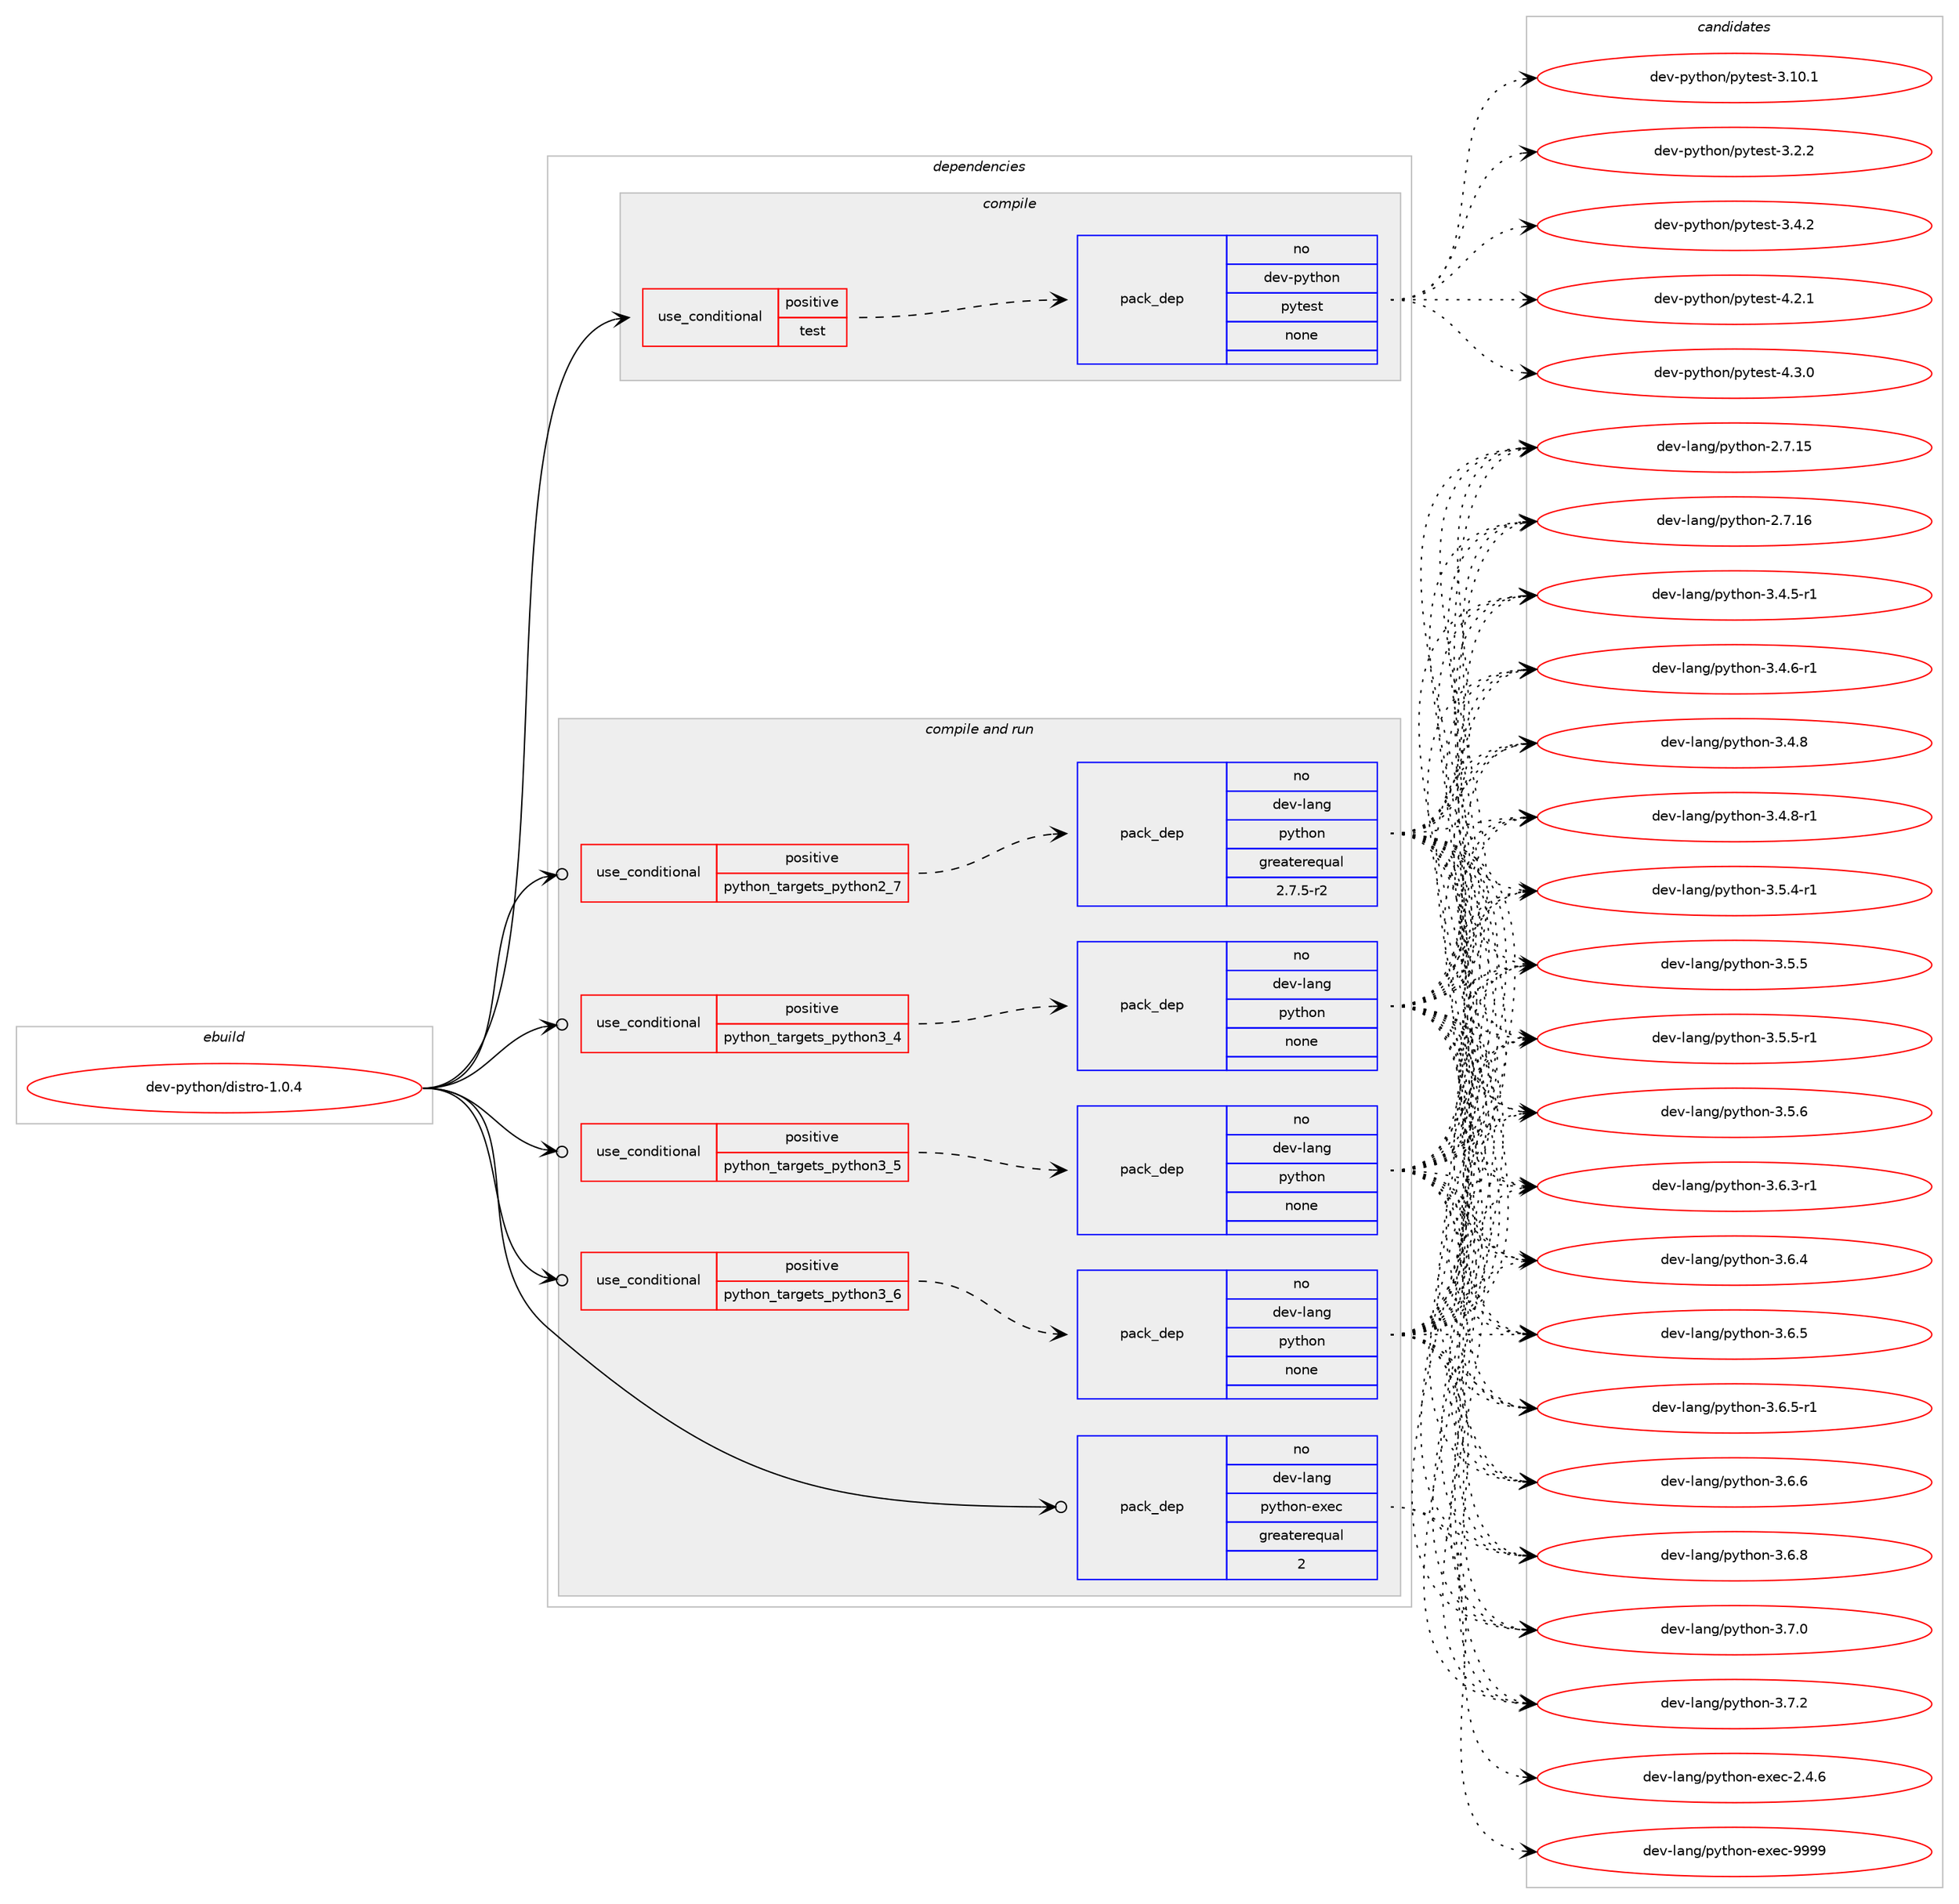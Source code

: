 digraph prolog {

# *************
# Graph options
# *************

newrank=true;
concentrate=true;
compound=true;
graph [rankdir=LR,fontname=Helvetica,fontsize=10,ranksep=1.5];#, ranksep=2.5, nodesep=0.2];
edge  [arrowhead=vee];
node  [fontname=Helvetica,fontsize=10];

# **********
# The ebuild
# **********

subgraph cluster_leftcol {
color=gray;
rank=same;
label=<<i>ebuild</i>>;
id [label="dev-python/distro-1.0.4", color=red, width=4, href="../dev-python/distro-1.0.4.svg"];
}

# ****************
# The dependencies
# ****************

subgraph cluster_midcol {
color=gray;
label=<<i>dependencies</i>>;
subgraph cluster_compile {
fillcolor="#eeeeee";
style=filled;
label=<<i>compile</i>>;
subgraph cond373283 {
dependency1406012 [label=<<TABLE BORDER="0" CELLBORDER="1" CELLSPACING="0" CELLPADDING="4"><TR><TD ROWSPAN="3" CELLPADDING="10">use_conditional</TD></TR><TR><TD>positive</TD></TR><TR><TD>test</TD></TR></TABLE>>, shape=none, color=red];
subgraph pack1009473 {
dependency1406013 [label=<<TABLE BORDER="0" CELLBORDER="1" CELLSPACING="0" CELLPADDING="4" WIDTH="220"><TR><TD ROWSPAN="6" CELLPADDING="30">pack_dep</TD></TR><TR><TD WIDTH="110">no</TD></TR><TR><TD>dev-python</TD></TR><TR><TD>pytest</TD></TR><TR><TD>none</TD></TR><TR><TD></TD></TR></TABLE>>, shape=none, color=blue];
}
dependency1406012:e -> dependency1406013:w [weight=20,style="dashed",arrowhead="vee"];
}
id:e -> dependency1406012:w [weight=20,style="solid",arrowhead="vee"];
}
subgraph cluster_compileandrun {
fillcolor="#eeeeee";
style=filled;
label=<<i>compile and run</i>>;
subgraph cond373284 {
dependency1406014 [label=<<TABLE BORDER="0" CELLBORDER="1" CELLSPACING="0" CELLPADDING="4"><TR><TD ROWSPAN="3" CELLPADDING="10">use_conditional</TD></TR><TR><TD>positive</TD></TR><TR><TD>python_targets_python2_7</TD></TR></TABLE>>, shape=none, color=red];
subgraph pack1009474 {
dependency1406015 [label=<<TABLE BORDER="0" CELLBORDER="1" CELLSPACING="0" CELLPADDING="4" WIDTH="220"><TR><TD ROWSPAN="6" CELLPADDING="30">pack_dep</TD></TR><TR><TD WIDTH="110">no</TD></TR><TR><TD>dev-lang</TD></TR><TR><TD>python</TD></TR><TR><TD>greaterequal</TD></TR><TR><TD>2.7.5-r2</TD></TR></TABLE>>, shape=none, color=blue];
}
dependency1406014:e -> dependency1406015:w [weight=20,style="dashed",arrowhead="vee"];
}
id:e -> dependency1406014:w [weight=20,style="solid",arrowhead="odotvee"];
subgraph cond373285 {
dependency1406016 [label=<<TABLE BORDER="0" CELLBORDER="1" CELLSPACING="0" CELLPADDING="4"><TR><TD ROWSPAN="3" CELLPADDING="10">use_conditional</TD></TR><TR><TD>positive</TD></TR><TR><TD>python_targets_python3_4</TD></TR></TABLE>>, shape=none, color=red];
subgraph pack1009475 {
dependency1406017 [label=<<TABLE BORDER="0" CELLBORDER="1" CELLSPACING="0" CELLPADDING="4" WIDTH="220"><TR><TD ROWSPAN="6" CELLPADDING="30">pack_dep</TD></TR><TR><TD WIDTH="110">no</TD></TR><TR><TD>dev-lang</TD></TR><TR><TD>python</TD></TR><TR><TD>none</TD></TR><TR><TD></TD></TR></TABLE>>, shape=none, color=blue];
}
dependency1406016:e -> dependency1406017:w [weight=20,style="dashed",arrowhead="vee"];
}
id:e -> dependency1406016:w [weight=20,style="solid",arrowhead="odotvee"];
subgraph cond373286 {
dependency1406018 [label=<<TABLE BORDER="0" CELLBORDER="1" CELLSPACING="0" CELLPADDING="4"><TR><TD ROWSPAN="3" CELLPADDING="10">use_conditional</TD></TR><TR><TD>positive</TD></TR><TR><TD>python_targets_python3_5</TD></TR></TABLE>>, shape=none, color=red];
subgraph pack1009476 {
dependency1406019 [label=<<TABLE BORDER="0" CELLBORDER="1" CELLSPACING="0" CELLPADDING="4" WIDTH="220"><TR><TD ROWSPAN="6" CELLPADDING="30">pack_dep</TD></TR><TR><TD WIDTH="110">no</TD></TR><TR><TD>dev-lang</TD></TR><TR><TD>python</TD></TR><TR><TD>none</TD></TR><TR><TD></TD></TR></TABLE>>, shape=none, color=blue];
}
dependency1406018:e -> dependency1406019:w [weight=20,style="dashed",arrowhead="vee"];
}
id:e -> dependency1406018:w [weight=20,style="solid",arrowhead="odotvee"];
subgraph cond373287 {
dependency1406020 [label=<<TABLE BORDER="0" CELLBORDER="1" CELLSPACING="0" CELLPADDING="4"><TR><TD ROWSPAN="3" CELLPADDING="10">use_conditional</TD></TR><TR><TD>positive</TD></TR><TR><TD>python_targets_python3_6</TD></TR></TABLE>>, shape=none, color=red];
subgraph pack1009477 {
dependency1406021 [label=<<TABLE BORDER="0" CELLBORDER="1" CELLSPACING="0" CELLPADDING="4" WIDTH="220"><TR><TD ROWSPAN="6" CELLPADDING="30">pack_dep</TD></TR><TR><TD WIDTH="110">no</TD></TR><TR><TD>dev-lang</TD></TR><TR><TD>python</TD></TR><TR><TD>none</TD></TR><TR><TD></TD></TR></TABLE>>, shape=none, color=blue];
}
dependency1406020:e -> dependency1406021:w [weight=20,style="dashed",arrowhead="vee"];
}
id:e -> dependency1406020:w [weight=20,style="solid",arrowhead="odotvee"];
subgraph pack1009478 {
dependency1406022 [label=<<TABLE BORDER="0" CELLBORDER="1" CELLSPACING="0" CELLPADDING="4" WIDTH="220"><TR><TD ROWSPAN="6" CELLPADDING="30">pack_dep</TD></TR><TR><TD WIDTH="110">no</TD></TR><TR><TD>dev-lang</TD></TR><TR><TD>python-exec</TD></TR><TR><TD>greaterequal</TD></TR><TR><TD>2</TD></TR></TABLE>>, shape=none, color=blue];
}
id:e -> dependency1406022:w [weight=20,style="solid",arrowhead="odotvee"];
}
subgraph cluster_run {
fillcolor="#eeeeee";
style=filled;
label=<<i>run</i>>;
}
}

# **************
# The candidates
# **************

subgraph cluster_choices {
rank=same;
color=gray;
label=<<i>candidates</i>>;

subgraph choice1009473 {
color=black;
nodesep=1;
choice100101118451121211161041111104711212111610111511645514649484649 [label="dev-python/pytest-3.10.1", color=red, width=4,href="../dev-python/pytest-3.10.1.svg"];
choice1001011184511212111610411111047112121116101115116455146504650 [label="dev-python/pytest-3.2.2", color=red, width=4,href="../dev-python/pytest-3.2.2.svg"];
choice1001011184511212111610411111047112121116101115116455146524650 [label="dev-python/pytest-3.4.2", color=red, width=4,href="../dev-python/pytest-3.4.2.svg"];
choice1001011184511212111610411111047112121116101115116455246504649 [label="dev-python/pytest-4.2.1", color=red, width=4,href="../dev-python/pytest-4.2.1.svg"];
choice1001011184511212111610411111047112121116101115116455246514648 [label="dev-python/pytest-4.3.0", color=red, width=4,href="../dev-python/pytest-4.3.0.svg"];
dependency1406013:e -> choice100101118451121211161041111104711212111610111511645514649484649:w [style=dotted,weight="100"];
dependency1406013:e -> choice1001011184511212111610411111047112121116101115116455146504650:w [style=dotted,weight="100"];
dependency1406013:e -> choice1001011184511212111610411111047112121116101115116455146524650:w [style=dotted,weight="100"];
dependency1406013:e -> choice1001011184511212111610411111047112121116101115116455246504649:w [style=dotted,weight="100"];
dependency1406013:e -> choice1001011184511212111610411111047112121116101115116455246514648:w [style=dotted,weight="100"];
}
subgraph choice1009474 {
color=black;
nodesep=1;
choice10010111845108971101034711212111610411111045504655464953 [label="dev-lang/python-2.7.15", color=red, width=4,href="../dev-lang/python-2.7.15.svg"];
choice10010111845108971101034711212111610411111045504655464954 [label="dev-lang/python-2.7.16", color=red, width=4,href="../dev-lang/python-2.7.16.svg"];
choice1001011184510897110103471121211161041111104551465246534511449 [label="dev-lang/python-3.4.5-r1", color=red, width=4,href="../dev-lang/python-3.4.5-r1.svg"];
choice1001011184510897110103471121211161041111104551465246544511449 [label="dev-lang/python-3.4.6-r1", color=red, width=4,href="../dev-lang/python-3.4.6-r1.svg"];
choice100101118451089711010347112121116104111110455146524656 [label="dev-lang/python-3.4.8", color=red, width=4,href="../dev-lang/python-3.4.8.svg"];
choice1001011184510897110103471121211161041111104551465246564511449 [label="dev-lang/python-3.4.8-r1", color=red, width=4,href="../dev-lang/python-3.4.8-r1.svg"];
choice1001011184510897110103471121211161041111104551465346524511449 [label="dev-lang/python-3.5.4-r1", color=red, width=4,href="../dev-lang/python-3.5.4-r1.svg"];
choice100101118451089711010347112121116104111110455146534653 [label="dev-lang/python-3.5.5", color=red, width=4,href="../dev-lang/python-3.5.5.svg"];
choice1001011184510897110103471121211161041111104551465346534511449 [label="dev-lang/python-3.5.5-r1", color=red, width=4,href="../dev-lang/python-3.5.5-r1.svg"];
choice100101118451089711010347112121116104111110455146534654 [label="dev-lang/python-3.5.6", color=red, width=4,href="../dev-lang/python-3.5.6.svg"];
choice1001011184510897110103471121211161041111104551465446514511449 [label="dev-lang/python-3.6.3-r1", color=red, width=4,href="../dev-lang/python-3.6.3-r1.svg"];
choice100101118451089711010347112121116104111110455146544652 [label="dev-lang/python-3.6.4", color=red, width=4,href="../dev-lang/python-3.6.4.svg"];
choice100101118451089711010347112121116104111110455146544653 [label="dev-lang/python-3.6.5", color=red, width=4,href="../dev-lang/python-3.6.5.svg"];
choice1001011184510897110103471121211161041111104551465446534511449 [label="dev-lang/python-3.6.5-r1", color=red, width=4,href="../dev-lang/python-3.6.5-r1.svg"];
choice100101118451089711010347112121116104111110455146544654 [label="dev-lang/python-3.6.6", color=red, width=4,href="../dev-lang/python-3.6.6.svg"];
choice100101118451089711010347112121116104111110455146544656 [label="dev-lang/python-3.6.8", color=red, width=4,href="../dev-lang/python-3.6.8.svg"];
choice100101118451089711010347112121116104111110455146554648 [label="dev-lang/python-3.7.0", color=red, width=4,href="../dev-lang/python-3.7.0.svg"];
choice100101118451089711010347112121116104111110455146554650 [label="dev-lang/python-3.7.2", color=red, width=4,href="../dev-lang/python-3.7.2.svg"];
dependency1406015:e -> choice10010111845108971101034711212111610411111045504655464953:w [style=dotted,weight="100"];
dependency1406015:e -> choice10010111845108971101034711212111610411111045504655464954:w [style=dotted,weight="100"];
dependency1406015:e -> choice1001011184510897110103471121211161041111104551465246534511449:w [style=dotted,weight="100"];
dependency1406015:e -> choice1001011184510897110103471121211161041111104551465246544511449:w [style=dotted,weight="100"];
dependency1406015:e -> choice100101118451089711010347112121116104111110455146524656:w [style=dotted,weight="100"];
dependency1406015:e -> choice1001011184510897110103471121211161041111104551465246564511449:w [style=dotted,weight="100"];
dependency1406015:e -> choice1001011184510897110103471121211161041111104551465346524511449:w [style=dotted,weight="100"];
dependency1406015:e -> choice100101118451089711010347112121116104111110455146534653:w [style=dotted,weight="100"];
dependency1406015:e -> choice1001011184510897110103471121211161041111104551465346534511449:w [style=dotted,weight="100"];
dependency1406015:e -> choice100101118451089711010347112121116104111110455146534654:w [style=dotted,weight="100"];
dependency1406015:e -> choice1001011184510897110103471121211161041111104551465446514511449:w [style=dotted,weight="100"];
dependency1406015:e -> choice100101118451089711010347112121116104111110455146544652:w [style=dotted,weight="100"];
dependency1406015:e -> choice100101118451089711010347112121116104111110455146544653:w [style=dotted,weight="100"];
dependency1406015:e -> choice1001011184510897110103471121211161041111104551465446534511449:w [style=dotted,weight="100"];
dependency1406015:e -> choice100101118451089711010347112121116104111110455146544654:w [style=dotted,weight="100"];
dependency1406015:e -> choice100101118451089711010347112121116104111110455146544656:w [style=dotted,weight="100"];
dependency1406015:e -> choice100101118451089711010347112121116104111110455146554648:w [style=dotted,weight="100"];
dependency1406015:e -> choice100101118451089711010347112121116104111110455146554650:w [style=dotted,weight="100"];
}
subgraph choice1009475 {
color=black;
nodesep=1;
choice10010111845108971101034711212111610411111045504655464953 [label="dev-lang/python-2.7.15", color=red, width=4,href="../dev-lang/python-2.7.15.svg"];
choice10010111845108971101034711212111610411111045504655464954 [label="dev-lang/python-2.7.16", color=red, width=4,href="../dev-lang/python-2.7.16.svg"];
choice1001011184510897110103471121211161041111104551465246534511449 [label="dev-lang/python-3.4.5-r1", color=red, width=4,href="../dev-lang/python-3.4.5-r1.svg"];
choice1001011184510897110103471121211161041111104551465246544511449 [label="dev-lang/python-3.4.6-r1", color=red, width=4,href="../dev-lang/python-3.4.6-r1.svg"];
choice100101118451089711010347112121116104111110455146524656 [label="dev-lang/python-3.4.8", color=red, width=4,href="../dev-lang/python-3.4.8.svg"];
choice1001011184510897110103471121211161041111104551465246564511449 [label="dev-lang/python-3.4.8-r1", color=red, width=4,href="../dev-lang/python-3.4.8-r1.svg"];
choice1001011184510897110103471121211161041111104551465346524511449 [label="dev-lang/python-3.5.4-r1", color=red, width=4,href="../dev-lang/python-3.5.4-r1.svg"];
choice100101118451089711010347112121116104111110455146534653 [label="dev-lang/python-3.5.5", color=red, width=4,href="../dev-lang/python-3.5.5.svg"];
choice1001011184510897110103471121211161041111104551465346534511449 [label="dev-lang/python-3.5.5-r1", color=red, width=4,href="../dev-lang/python-3.5.5-r1.svg"];
choice100101118451089711010347112121116104111110455146534654 [label="dev-lang/python-3.5.6", color=red, width=4,href="../dev-lang/python-3.5.6.svg"];
choice1001011184510897110103471121211161041111104551465446514511449 [label="dev-lang/python-3.6.3-r1", color=red, width=4,href="../dev-lang/python-3.6.3-r1.svg"];
choice100101118451089711010347112121116104111110455146544652 [label="dev-lang/python-3.6.4", color=red, width=4,href="../dev-lang/python-3.6.4.svg"];
choice100101118451089711010347112121116104111110455146544653 [label="dev-lang/python-3.6.5", color=red, width=4,href="../dev-lang/python-3.6.5.svg"];
choice1001011184510897110103471121211161041111104551465446534511449 [label="dev-lang/python-3.6.5-r1", color=red, width=4,href="../dev-lang/python-3.6.5-r1.svg"];
choice100101118451089711010347112121116104111110455146544654 [label="dev-lang/python-3.6.6", color=red, width=4,href="../dev-lang/python-3.6.6.svg"];
choice100101118451089711010347112121116104111110455146544656 [label="dev-lang/python-3.6.8", color=red, width=4,href="../dev-lang/python-3.6.8.svg"];
choice100101118451089711010347112121116104111110455146554648 [label="dev-lang/python-3.7.0", color=red, width=4,href="../dev-lang/python-3.7.0.svg"];
choice100101118451089711010347112121116104111110455146554650 [label="dev-lang/python-3.7.2", color=red, width=4,href="../dev-lang/python-3.7.2.svg"];
dependency1406017:e -> choice10010111845108971101034711212111610411111045504655464953:w [style=dotted,weight="100"];
dependency1406017:e -> choice10010111845108971101034711212111610411111045504655464954:w [style=dotted,weight="100"];
dependency1406017:e -> choice1001011184510897110103471121211161041111104551465246534511449:w [style=dotted,weight="100"];
dependency1406017:e -> choice1001011184510897110103471121211161041111104551465246544511449:w [style=dotted,weight="100"];
dependency1406017:e -> choice100101118451089711010347112121116104111110455146524656:w [style=dotted,weight="100"];
dependency1406017:e -> choice1001011184510897110103471121211161041111104551465246564511449:w [style=dotted,weight="100"];
dependency1406017:e -> choice1001011184510897110103471121211161041111104551465346524511449:w [style=dotted,weight="100"];
dependency1406017:e -> choice100101118451089711010347112121116104111110455146534653:w [style=dotted,weight="100"];
dependency1406017:e -> choice1001011184510897110103471121211161041111104551465346534511449:w [style=dotted,weight="100"];
dependency1406017:e -> choice100101118451089711010347112121116104111110455146534654:w [style=dotted,weight="100"];
dependency1406017:e -> choice1001011184510897110103471121211161041111104551465446514511449:w [style=dotted,weight="100"];
dependency1406017:e -> choice100101118451089711010347112121116104111110455146544652:w [style=dotted,weight="100"];
dependency1406017:e -> choice100101118451089711010347112121116104111110455146544653:w [style=dotted,weight="100"];
dependency1406017:e -> choice1001011184510897110103471121211161041111104551465446534511449:w [style=dotted,weight="100"];
dependency1406017:e -> choice100101118451089711010347112121116104111110455146544654:w [style=dotted,weight="100"];
dependency1406017:e -> choice100101118451089711010347112121116104111110455146544656:w [style=dotted,weight="100"];
dependency1406017:e -> choice100101118451089711010347112121116104111110455146554648:w [style=dotted,weight="100"];
dependency1406017:e -> choice100101118451089711010347112121116104111110455146554650:w [style=dotted,weight="100"];
}
subgraph choice1009476 {
color=black;
nodesep=1;
choice10010111845108971101034711212111610411111045504655464953 [label="dev-lang/python-2.7.15", color=red, width=4,href="../dev-lang/python-2.7.15.svg"];
choice10010111845108971101034711212111610411111045504655464954 [label="dev-lang/python-2.7.16", color=red, width=4,href="../dev-lang/python-2.7.16.svg"];
choice1001011184510897110103471121211161041111104551465246534511449 [label="dev-lang/python-3.4.5-r1", color=red, width=4,href="../dev-lang/python-3.4.5-r1.svg"];
choice1001011184510897110103471121211161041111104551465246544511449 [label="dev-lang/python-3.4.6-r1", color=red, width=4,href="../dev-lang/python-3.4.6-r1.svg"];
choice100101118451089711010347112121116104111110455146524656 [label="dev-lang/python-3.4.8", color=red, width=4,href="../dev-lang/python-3.4.8.svg"];
choice1001011184510897110103471121211161041111104551465246564511449 [label="dev-lang/python-3.4.8-r1", color=red, width=4,href="../dev-lang/python-3.4.8-r1.svg"];
choice1001011184510897110103471121211161041111104551465346524511449 [label="dev-lang/python-3.5.4-r1", color=red, width=4,href="../dev-lang/python-3.5.4-r1.svg"];
choice100101118451089711010347112121116104111110455146534653 [label="dev-lang/python-3.5.5", color=red, width=4,href="../dev-lang/python-3.5.5.svg"];
choice1001011184510897110103471121211161041111104551465346534511449 [label="dev-lang/python-3.5.5-r1", color=red, width=4,href="../dev-lang/python-3.5.5-r1.svg"];
choice100101118451089711010347112121116104111110455146534654 [label="dev-lang/python-3.5.6", color=red, width=4,href="../dev-lang/python-3.5.6.svg"];
choice1001011184510897110103471121211161041111104551465446514511449 [label="dev-lang/python-3.6.3-r1", color=red, width=4,href="../dev-lang/python-3.6.3-r1.svg"];
choice100101118451089711010347112121116104111110455146544652 [label="dev-lang/python-3.6.4", color=red, width=4,href="../dev-lang/python-3.6.4.svg"];
choice100101118451089711010347112121116104111110455146544653 [label="dev-lang/python-3.6.5", color=red, width=4,href="../dev-lang/python-3.6.5.svg"];
choice1001011184510897110103471121211161041111104551465446534511449 [label="dev-lang/python-3.6.5-r1", color=red, width=4,href="../dev-lang/python-3.6.5-r1.svg"];
choice100101118451089711010347112121116104111110455146544654 [label="dev-lang/python-3.6.6", color=red, width=4,href="../dev-lang/python-3.6.6.svg"];
choice100101118451089711010347112121116104111110455146544656 [label="dev-lang/python-3.6.8", color=red, width=4,href="../dev-lang/python-3.6.8.svg"];
choice100101118451089711010347112121116104111110455146554648 [label="dev-lang/python-3.7.0", color=red, width=4,href="../dev-lang/python-3.7.0.svg"];
choice100101118451089711010347112121116104111110455146554650 [label="dev-lang/python-3.7.2", color=red, width=4,href="../dev-lang/python-3.7.2.svg"];
dependency1406019:e -> choice10010111845108971101034711212111610411111045504655464953:w [style=dotted,weight="100"];
dependency1406019:e -> choice10010111845108971101034711212111610411111045504655464954:w [style=dotted,weight="100"];
dependency1406019:e -> choice1001011184510897110103471121211161041111104551465246534511449:w [style=dotted,weight="100"];
dependency1406019:e -> choice1001011184510897110103471121211161041111104551465246544511449:w [style=dotted,weight="100"];
dependency1406019:e -> choice100101118451089711010347112121116104111110455146524656:w [style=dotted,weight="100"];
dependency1406019:e -> choice1001011184510897110103471121211161041111104551465246564511449:w [style=dotted,weight="100"];
dependency1406019:e -> choice1001011184510897110103471121211161041111104551465346524511449:w [style=dotted,weight="100"];
dependency1406019:e -> choice100101118451089711010347112121116104111110455146534653:w [style=dotted,weight="100"];
dependency1406019:e -> choice1001011184510897110103471121211161041111104551465346534511449:w [style=dotted,weight="100"];
dependency1406019:e -> choice100101118451089711010347112121116104111110455146534654:w [style=dotted,weight="100"];
dependency1406019:e -> choice1001011184510897110103471121211161041111104551465446514511449:w [style=dotted,weight="100"];
dependency1406019:e -> choice100101118451089711010347112121116104111110455146544652:w [style=dotted,weight="100"];
dependency1406019:e -> choice100101118451089711010347112121116104111110455146544653:w [style=dotted,weight="100"];
dependency1406019:e -> choice1001011184510897110103471121211161041111104551465446534511449:w [style=dotted,weight="100"];
dependency1406019:e -> choice100101118451089711010347112121116104111110455146544654:w [style=dotted,weight="100"];
dependency1406019:e -> choice100101118451089711010347112121116104111110455146544656:w [style=dotted,weight="100"];
dependency1406019:e -> choice100101118451089711010347112121116104111110455146554648:w [style=dotted,weight="100"];
dependency1406019:e -> choice100101118451089711010347112121116104111110455146554650:w [style=dotted,weight="100"];
}
subgraph choice1009477 {
color=black;
nodesep=1;
choice10010111845108971101034711212111610411111045504655464953 [label="dev-lang/python-2.7.15", color=red, width=4,href="../dev-lang/python-2.7.15.svg"];
choice10010111845108971101034711212111610411111045504655464954 [label="dev-lang/python-2.7.16", color=red, width=4,href="../dev-lang/python-2.7.16.svg"];
choice1001011184510897110103471121211161041111104551465246534511449 [label="dev-lang/python-3.4.5-r1", color=red, width=4,href="../dev-lang/python-3.4.5-r1.svg"];
choice1001011184510897110103471121211161041111104551465246544511449 [label="dev-lang/python-3.4.6-r1", color=red, width=4,href="../dev-lang/python-3.4.6-r1.svg"];
choice100101118451089711010347112121116104111110455146524656 [label="dev-lang/python-3.4.8", color=red, width=4,href="../dev-lang/python-3.4.8.svg"];
choice1001011184510897110103471121211161041111104551465246564511449 [label="dev-lang/python-3.4.8-r1", color=red, width=4,href="../dev-lang/python-3.4.8-r1.svg"];
choice1001011184510897110103471121211161041111104551465346524511449 [label="dev-lang/python-3.5.4-r1", color=red, width=4,href="../dev-lang/python-3.5.4-r1.svg"];
choice100101118451089711010347112121116104111110455146534653 [label="dev-lang/python-3.5.5", color=red, width=4,href="../dev-lang/python-3.5.5.svg"];
choice1001011184510897110103471121211161041111104551465346534511449 [label="dev-lang/python-3.5.5-r1", color=red, width=4,href="../dev-lang/python-3.5.5-r1.svg"];
choice100101118451089711010347112121116104111110455146534654 [label="dev-lang/python-3.5.6", color=red, width=4,href="../dev-lang/python-3.5.6.svg"];
choice1001011184510897110103471121211161041111104551465446514511449 [label="dev-lang/python-3.6.3-r1", color=red, width=4,href="../dev-lang/python-3.6.3-r1.svg"];
choice100101118451089711010347112121116104111110455146544652 [label="dev-lang/python-3.6.4", color=red, width=4,href="../dev-lang/python-3.6.4.svg"];
choice100101118451089711010347112121116104111110455146544653 [label="dev-lang/python-3.6.5", color=red, width=4,href="../dev-lang/python-3.6.5.svg"];
choice1001011184510897110103471121211161041111104551465446534511449 [label="dev-lang/python-3.6.5-r1", color=red, width=4,href="../dev-lang/python-3.6.5-r1.svg"];
choice100101118451089711010347112121116104111110455146544654 [label="dev-lang/python-3.6.6", color=red, width=4,href="../dev-lang/python-3.6.6.svg"];
choice100101118451089711010347112121116104111110455146544656 [label="dev-lang/python-3.6.8", color=red, width=4,href="../dev-lang/python-3.6.8.svg"];
choice100101118451089711010347112121116104111110455146554648 [label="dev-lang/python-3.7.0", color=red, width=4,href="../dev-lang/python-3.7.0.svg"];
choice100101118451089711010347112121116104111110455146554650 [label="dev-lang/python-3.7.2", color=red, width=4,href="../dev-lang/python-3.7.2.svg"];
dependency1406021:e -> choice10010111845108971101034711212111610411111045504655464953:w [style=dotted,weight="100"];
dependency1406021:e -> choice10010111845108971101034711212111610411111045504655464954:w [style=dotted,weight="100"];
dependency1406021:e -> choice1001011184510897110103471121211161041111104551465246534511449:w [style=dotted,weight="100"];
dependency1406021:e -> choice1001011184510897110103471121211161041111104551465246544511449:w [style=dotted,weight="100"];
dependency1406021:e -> choice100101118451089711010347112121116104111110455146524656:w [style=dotted,weight="100"];
dependency1406021:e -> choice1001011184510897110103471121211161041111104551465246564511449:w [style=dotted,weight="100"];
dependency1406021:e -> choice1001011184510897110103471121211161041111104551465346524511449:w [style=dotted,weight="100"];
dependency1406021:e -> choice100101118451089711010347112121116104111110455146534653:w [style=dotted,weight="100"];
dependency1406021:e -> choice1001011184510897110103471121211161041111104551465346534511449:w [style=dotted,weight="100"];
dependency1406021:e -> choice100101118451089711010347112121116104111110455146534654:w [style=dotted,weight="100"];
dependency1406021:e -> choice1001011184510897110103471121211161041111104551465446514511449:w [style=dotted,weight="100"];
dependency1406021:e -> choice100101118451089711010347112121116104111110455146544652:w [style=dotted,weight="100"];
dependency1406021:e -> choice100101118451089711010347112121116104111110455146544653:w [style=dotted,weight="100"];
dependency1406021:e -> choice1001011184510897110103471121211161041111104551465446534511449:w [style=dotted,weight="100"];
dependency1406021:e -> choice100101118451089711010347112121116104111110455146544654:w [style=dotted,weight="100"];
dependency1406021:e -> choice100101118451089711010347112121116104111110455146544656:w [style=dotted,weight="100"];
dependency1406021:e -> choice100101118451089711010347112121116104111110455146554648:w [style=dotted,weight="100"];
dependency1406021:e -> choice100101118451089711010347112121116104111110455146554650:w [style=dotted,weight="100"];
}
subgraph choice1009478 {
color=black;
nodesep=1;
choice1001011184510897110103471121211161041111104510112010199455046524654 [label="dev-lang/python-exec-2.4.6", color=red, width=4,href="../dev-lang/python-exec-2.4.6.svg"];
choice10010111845108971101034711212111610411111045101120101994557575757 [label="dev-lang/python-exec-9999", color=red, width=4,href="../dev-lang/python-exec-9999.svg"];
dependency1406022:e -> choice1001011184510897110103471121211161041111104510112010199455046524654:w [style=dotted,weight="100"];
dependency1406022:e -> choice10010111845108971101034711212111610411111045101120101994557575757:w [style=dotted,weight="100"];
}
}

}
